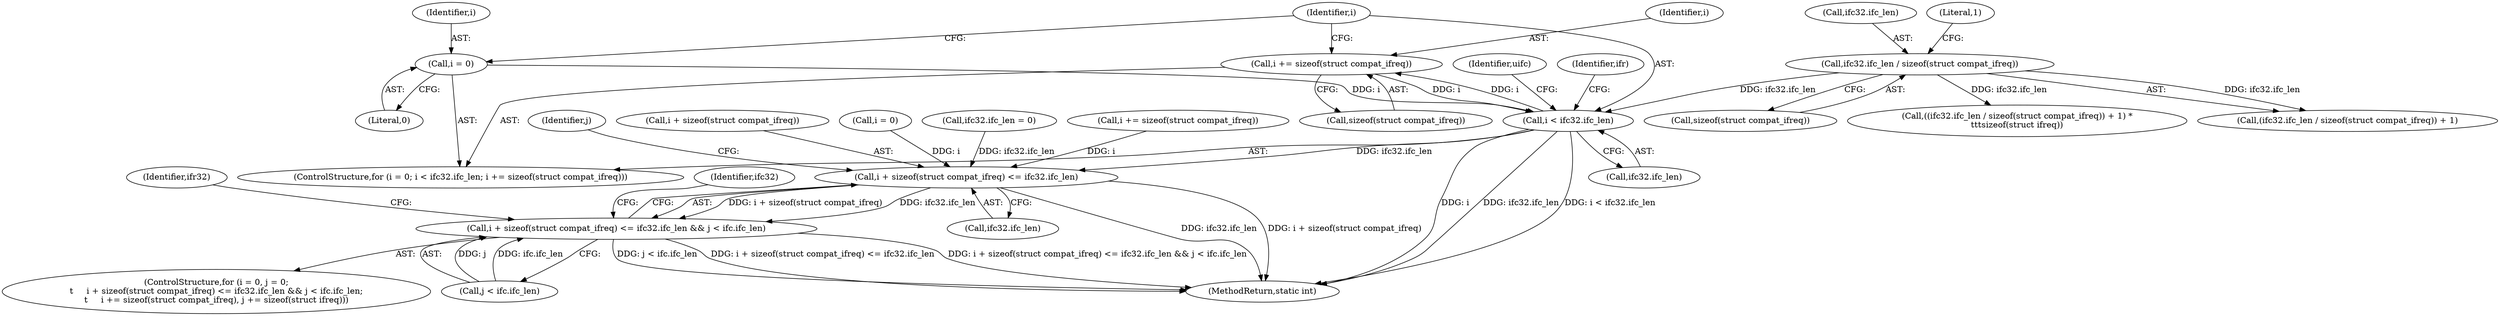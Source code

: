 digraph "0_linux_43da5f2e0d0c69ded3d51907d9552310a6b545e8@API" {
"1000210" [label="(Call,i += sizeof(struct compat_ifreq))"];
"1000205" [label="(Call,i < ifc32.ifc_len)"];
"1000202" [label="(Call,i = 0)"];
"1000210" [label="(Call,i += sizeof(struct compat_ifreq))"];
"1000163" [label="(Call,ifc32.ifc_len / sizeof(struct compat_ifreq))"];
"1000278" [label="(Call,i + sizeof(struct compat_ifreq) <= ifc32.ifc_len)"];
"1000277" [label="(Call,i + sizeof(struct compat_ifreq) <= ifc32.ifc_len && j < ifc.ifc_len)"];
"1000136" [label="(Call,ifc32.ifc_len = 0)"];
"1000203" [label="(Identifier,i)"];
"1000169" [label="(Literal,1)"];
"1000292" [label="(Call,i += sizeof(struct compat_ifreq))"];
"1000283" [label="(Call,ifc32.ifc_len)"];
"1000167" [label="(Call,sizeof(struct compat_ifreq))"];
"1000205" [label="(Call,i < ifc32.ifc_len)"];
"1000210" [label="(Call,i += sizeof(struct compat_ifreq))"];
"1000278" [label="(Call,i + sizeof(struct compat_ifreq) <= ifc32.ifc_len)"];
"1000206" [label="(Identifier,i)"];
"1000202" [label="(Call,i = 0)"];
"1000207" [label="(Call,ifc32.ifc_len)"];
"1000161" [label="(Call,((ifc32.ifc_len / sizeof(struct compat_ifreq)) + 1) *\n\t\t\tsizeof(struct ifreq))"];
"1000359" [label="(MethodReturn,static int)"];
"1000204" [label="(Literal,0)"];
"1000164" [label="(Call,ifc32.ifc_len)"];
"1000162" [label="(Call,(ifc32.ifc_len / sizeof(struct compat_ifreq)) + 1)"];
"1000277" [label="(Call,i + sizeof(struct compat_ifreq) <= ifc32.ifc_len && j < ifc.ifc_len)"];
"1000287" [label="(Identifier,j)"];
"1000201" [label="(ControlStructure,for (i = 0; i < ifc32.ifc_len; i += sizeof(struct compat_ifreq)))"];
"1000279" [label="(Call,i + sizeof(struct compat_ifreq))"];
"1000163" [label="(Call,ifc32.ifc_len / sizeof(struct compat_ifreq))"];
"1000230" [label="(Identifier,uifc)"];
"1000212" [label="(Call,sizeof(struct compat_ifreq))"];
"1000217" [label="(Identifier,ifr)"];
"1000271" [label="(Call,i = 0)"];
"1000211" [label="(Identifier,i)"];
"1000303" [label="(Identifier,ifr32)"];
"1000269" [label="(ControlStructure,for (i = 0, j = 0;\n\t     i + sizeof(struct compat_ifreq) <= ifc32.ifc_len && j < ifc.ifc_len;\n\t     i += sizeof(struct compat_ifreq), j += sizeof(struct ifreq)))"];
"1000317" [label="(Identifier,ifc32)"];
"1000286" [label="(Call,j < ifc.ifc_len)"];
"1000210" -> "1000201"  [label="AST: "];
"1000210" -> "1000212"  [label="CFG: "];
"1000211" -> "1000210"  [label="AST: "];
"1000212" -> "1000210"  [label="AST: "];
"1000206" -> "1000210"  [label="CFG: "];
"1000210" -> "1000205"  [label="DDG: i"];
"1000205" -> "1000210"  [label="DDG: i"];
"1000205" -> "1000201"  [label="AST: "];
"1000205" -> "1000207"  [label="CFG: "];
"1000206" -> "1000205"  [label="AST: "];
"1000207" -> "1000205"  [label="AST: "];
"1000217" -> "1000205"  [label="CFG: "];
"1000230" -> "1000205"  [label="CFG: "];
"1000205" -> "1000359"  [label="DDG: i"];
"1000205" -> "1000359"  [label="DDG: ifc32.ifc_len"];
"1000205" -> "1000359"  [label="DDG: i < ifc32.ifc_len"];
"1000202" -> "1000205"  [label="DDG: i"];
"1000163" -> "1000205"  [label="DDG: ifc32.ifc_len"];
"1000205" -> "1000278"  [label="DDG: ifc32.ifc_len"];
"1000202" -> "1000201"  [label="AST: "];
"1000202" -> "1000204"  [label="CFG: "];
"1000203" -> "1000202"  [label="AST: "];
"1000204" -> "1000202"  [label="AST: "];
"1000206" -> "1000202"  [label="CFG: "];
"1000163" -> "1000162"  [label="AST: "];
"1000163" -> "1000167"  [label="CFG: "];
"1000164" -> "1000163"  [label="AST: "];
"1000167" -> "1000163"  [label="AST: "];
"1000169" -> "1000163"  [label="CFG: "];
"1000163" -> "1000161"  [label="DDG: ifc32.ifc_len"];
"1000163" -> "1000162"  [label="DDG: ifc32.ifc_len"];
"1000278" -> "1000277"  [label="AST: "];
"1000278" -> "1000283"  [label="CFG: "];
"1000279" -> "1000278"  [label="AST: "];
"1000283" -> "1000278"  [label="AST: "];
"1000287" -> "1000278"  [label="CFG: "];
"1000277" -> "1000278"  [label="CFG: "];
"1000278" -> "1000359"  [label="DDG: ifc32.ifc_len"];
"1000278" -> "1000359"  [label="DDG: i + sizeof(struct compat_ifreq)"];
"1000278" -> "1000277"  [label="DDG: i + sizeof(struct compat_ifreq)"];
"1000278" -> "1000277"  [label="DDG: ifc32.ifc_len"];
"1000292" -> "1000278"  [label="DDG: i"];
"1000271" -> "1000278"  [label="DDG: i"];
"1000136" -> "1000278"  [label="DDG: ifc32.ifc_len"];
"1000277" -> "1000269"  [label="AST: "];
"1000277" -> "1000286"  [label="CFG: "];
"1000286" -> "1000277"  [label="AST: "];
"1000303" -> "1000277"  [label="CFG: "];
"1000317" -> "1000277"  [label="CFG: "];
"1000277" -> "1000359"  [label="DDG: j < ifc.ifc_len"];
"1000277" -> "1000359"  [label="DDG: i + sizeof(struct compat_ifreq) <= ifc32.ifc_len"];
"1000277" -> "1000359"  [label="DDG: i + sizeof(struct compat_ifreq) <= ifc32.ifc_len && j < ifc.ifc_len"];
"1000286" -> "1000277"  [label="DDG: j"];
"1000286" -> "1000277"  [label="DDG: ifc.ifc_len"];
}
